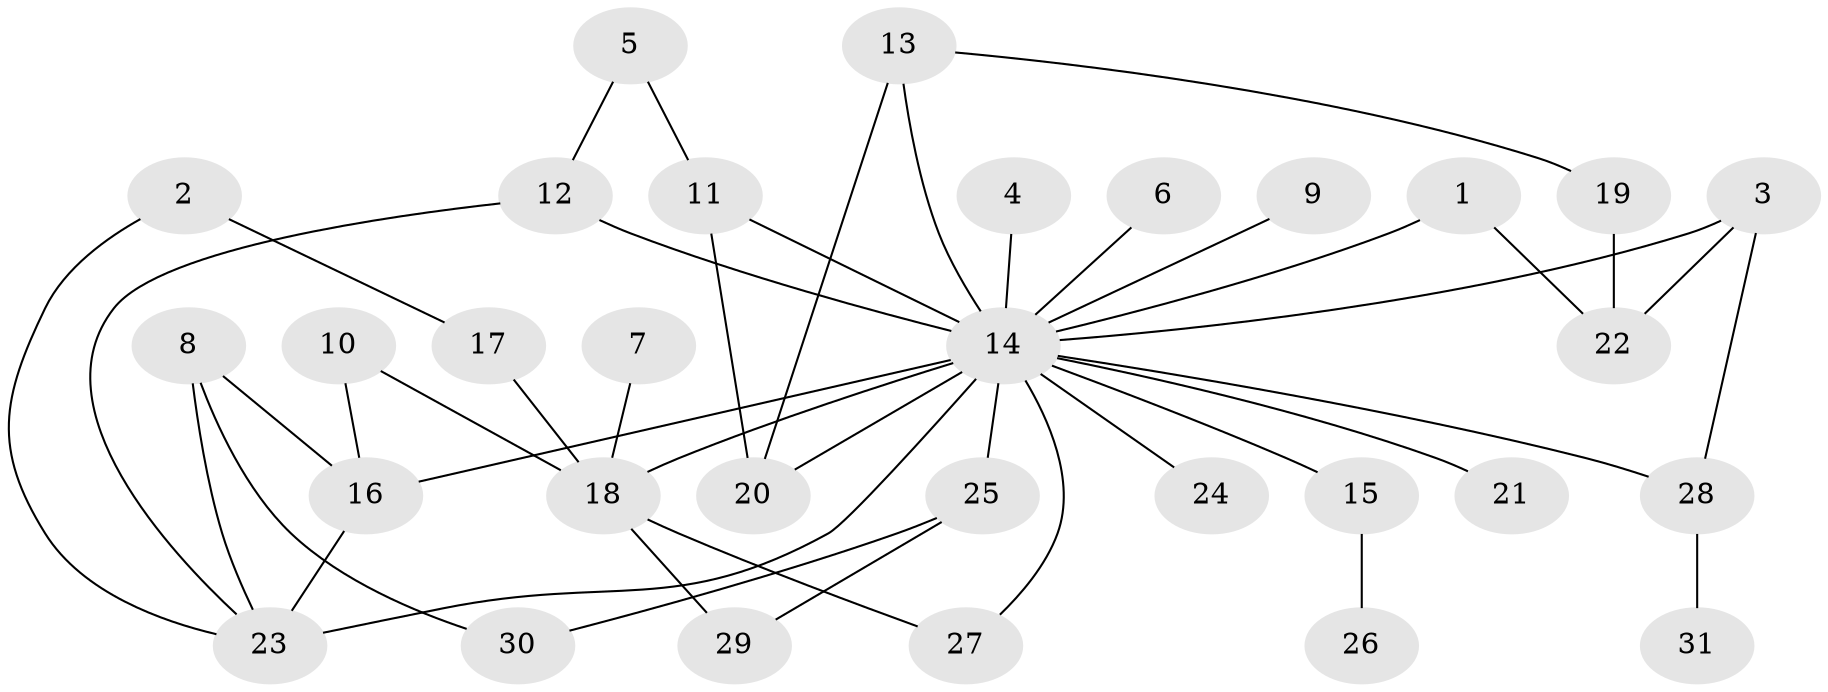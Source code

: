 // original degree distribution, {6: 0.04838709677419355, 26: 0.016129032258064516, 3: 0.12903225806451613, 8: 0.016129032258064516, 2: 0.2903225806451613, 1: 0.4032258064516129, 4: 0.08064516129032258, 5: 0.016129032258064516}
// Generated by graph-tools (version 1.1) at 2025/01/03/09/25 03:01:52]
// undirected, 31 vertices, 44 edges
graph export_dot {
graph [start="1"]
  node [color=gray90,style=filled];
  1;
  2;
  3;
  4;
  5;
  6;
  7;
  8;
  9;
  10;
  11;
  12;
  13;
  14;
  15;
  16;
  17;
  18;
  19;
  20;
  21;
  22;
  23;
  24;
  25;
  26;
  27;
  28;
  29;
  30;
  31;
  1 -- 14 [weight=1.0];
  1 -- 22 [weight=1.0];
  2 -- 17 [weight=1.0];
  2 -- 23 [weight=1.0];
  3 -- 14 [weight=1.0];
  3 -- 22 [weight=1.0];
  3 -- 28 [weight=1.0];
  4 -- 14 [weight=1.0];
  5 -- 11 [weight=1.0];
  5 -- 12 [weight=1.0];
  6 -- 14 [weight=1.0];
  7 -- 18 [weight=1.0];
  8 -- 16 [weight=1.0];
  8 -- 23 [weight=1.0];
  8 -- 30 [weight=1.0];
  9 -- 14 [weight=2.0];
  10 -- 16 [weight=1.0];
  10 -- 18 [weight=1.0];
  11 -- 14 [weight=1.0];
  11 -- 20 [weight=1.0];
  12 -- 14 [weight=1.0];
  12 -- 23 [weight=1.0];
  13 -- 14 [weight=1.0];
  13 -- 19 [weight=1.0];
  13 -- 20 [weight=1.0];
  14 -- 15 [weight=1.0];
  14 -- 16 [weight=1.0];
  14 -- 18 [weight=1.0];
  14 -- 20 [weight=2.0];
  14 -- 21 [weight=1.0];
  14 -- 23 [weight=2.0];
  14 -- 24 [weight=1.0];
  14 -- 25 [weight=2.0];
  14 -- 27 [weight=1.0];
  14 -- 28 [weight=1.0];
  15 -- 26 [weight=1.0];
  16 -- 23 [weight=1.0];
  17 -- 18 [weight=1.0];
  18 -- 27 [weight=1.0];
  18 -- 29 [weight=1.0];
  19 -- 22 [weight=1.0];
  25 -- 29 [weight=1.0];
  25 -- 30 [weight=1.0];
  28 -- 31 [weight=1.0];
}
